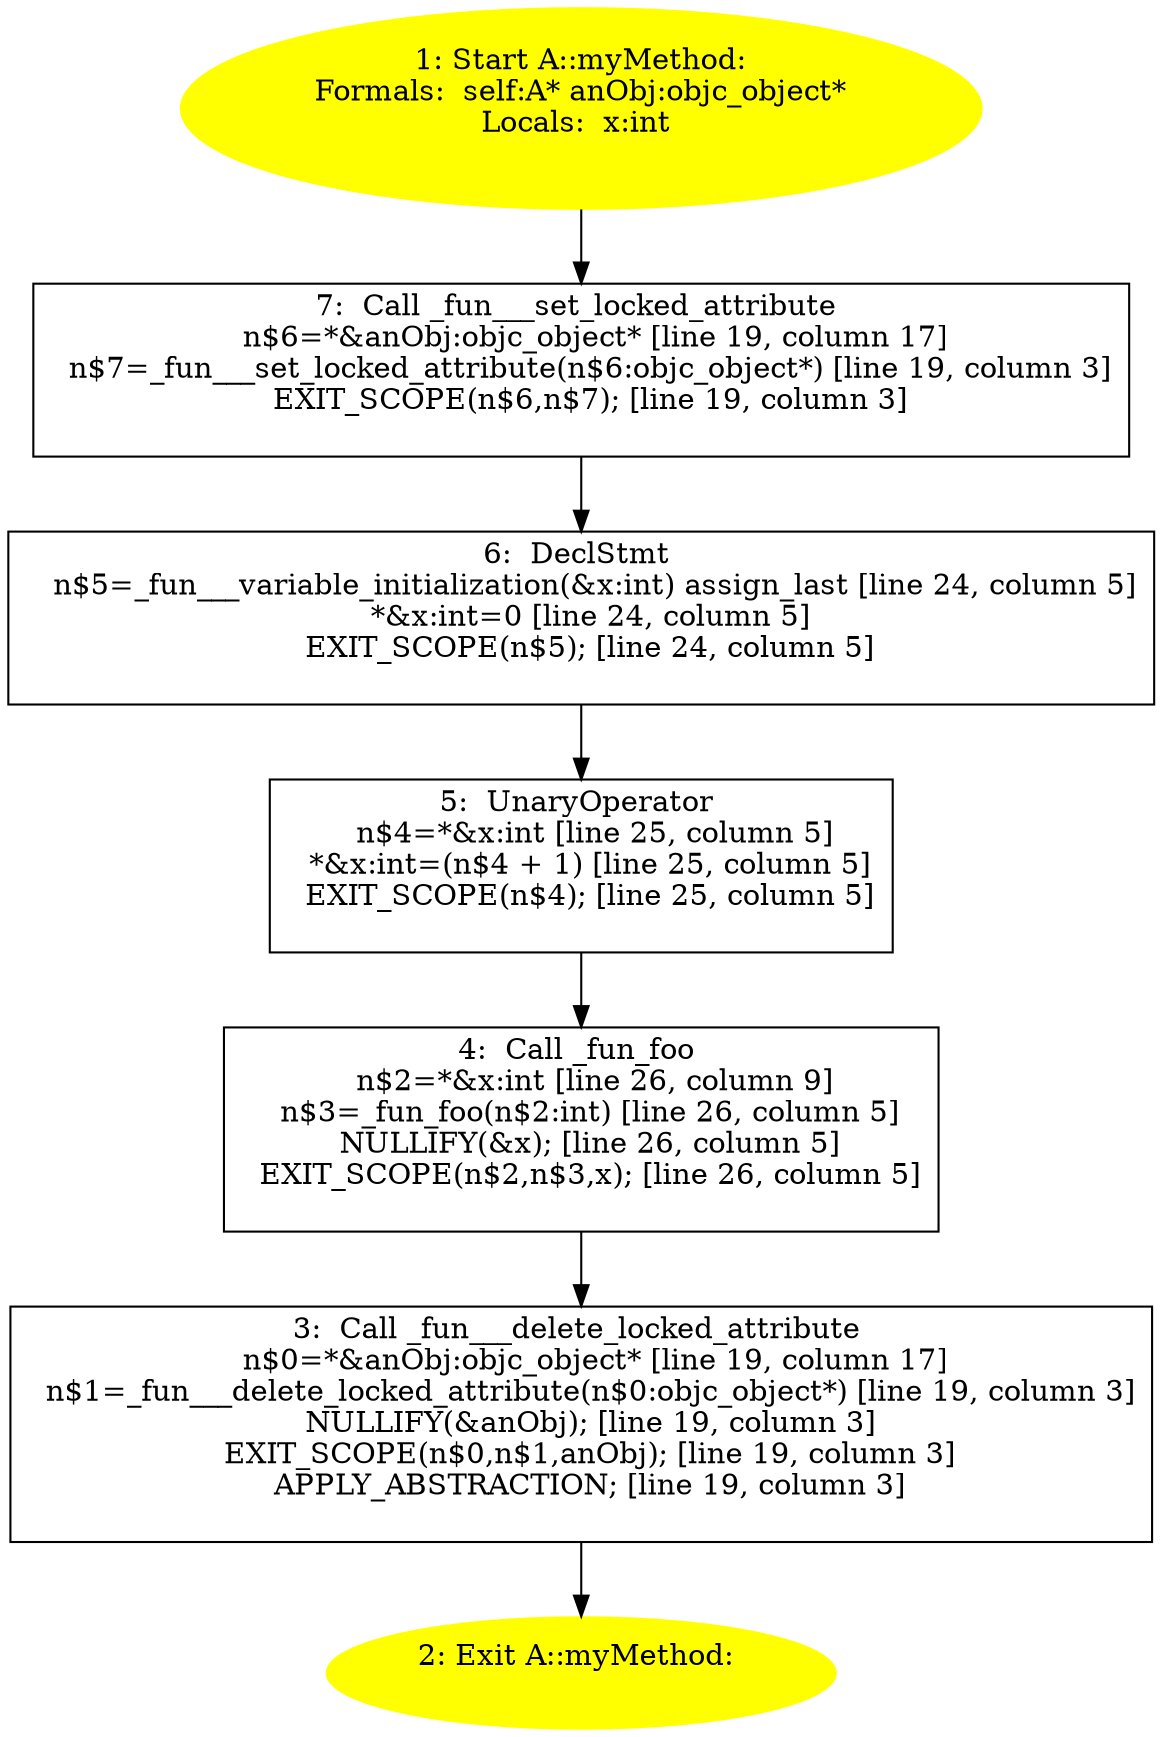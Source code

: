 /* @generated */
digraph cfg {
"myMethod:#A(struct objc_object)#instance.6280971b05d6b617955d8216a04fe405_1" [label="1: Start A::myMethod:\nFormals:  self:A* anObj:objc_object*\nLocals:  x:int \n  " color=yellow style=filled]
	

	 "myMethod:#A(struct objc_object)#instance.6280971b05d6b617955d8216a04fe405_1" -> "myMethod:#A(struct objc_object)#instance.6280971b05d6b617955d8216a04fe405_7" ;
"myMethod:#A(struct objc_object)#instance.6280971b05d6b617955d8216a04fe405_2" [label="2: Exit A::myMethod: \n  " color=yellow style=filled]
	

"myMethod:#A(struct objc_object)#instance.6280971b05d6b617955d8216a04fe405_3" [label="3:  Call _fun___delete_locked_attribute \n   n$0=*&anObj:objc_object* [line 19, column 17]\n  n$1=_fun___delete_locked_attribute(n$0:objc_object*) [line 19, column 3]\n  NULLIFY(&anObj); [line 19, column 3]\n  EXIT_SCOPE(n$0,n$1,anObj); [line 19, column 3]\n  APPLY_ABSTRACTION; [line 19, column 3]\n " shape="box"]
	

	 "myMethod:#A(struct objc_object)#instance.6280971b05d6b617955d8216a04fe405_3" -> "myMethod:#A(struct objc_object)#instance.6280971b05d6b617955d8216a04fe405_2" ;
"myMethod:#A(struct objc_object)#instance.6280971b05d6b617955d8216a04fe405_4" [label="4:  Call _fun_foo \n   n$2=*&x:int [line 26, column 9]\n  n$3=_fun_foo(n$2:int) [line 26, column 5]\n  NULLIFY(&x); [line 26, column 5]\n  EXIT_SCOPE(n$2,n$3,x); [line 26, column 5]\n " shape="box"]
	

	 "myMethod:#A(struct objc_object)#instance.6280971b05d6b617955d8216a04fe405_4" -> "myMethod:#A(struct objc_object)#instance.6280971b05d6b617955d8216a04fe405_3" ;
"myMethod:#A(struct objc_object)#instance.6280971b05d6b617955d8216a04fe405_5" [label="5:  UnaryOperator \n   n$4=*&x:int [line 25, column 5]\n  *&x:int=(n$4 + 1) [line 25, column 5]\n  EXIT_SCOPE(n$4); [line 25, column 5]\n " shape="box"]
	

	 "myMethod:#A(struct objc_object)#instance.6280971b05d6b617955d8216a04fe405_5" -> "myMethod:#A(struct objc_object)#instance.6280971b05d6b617955d8216a04fe405_4" ;
"myMethod:#A(struct objc_object)#instance.6280971b05d6b617955d8216a04fe405_6" [label="6:  DeclStmt \n   n$5=_fun___variable_initialization(&x:int) assign_last [line 24, column 5]\n  *&x:int=0 [line 24, column 5]\n  EXIT_SCOPE(n$5); [line 24, column 5]\n " shape="box"]
	

	 "myMethod:#A(struct objc_object)#instance.6280971b05d6b617955d8216a04fe405_6" -> "myMethod:#A(struct objc_object)#instance.6280971b05d6b617955d8216a04fe405_5" ;
"myMethod:#A(struct objc_object)#instance.6280971b05d6b617955d8216a04fe405_7" [label="7:  Call _fun___set_locked_attribute \n   n$6=*&anObj:objc_object* [line 19, column 17]\n  n$7=_fun___set_locked_attribute(n$6:objc_object*) [line 19, column 3]\n  EXIT_SCOPE(n$6,n$7); [line 19, column 3]\n " shape="box"]
	

	 "myMethod:#A(struct objc_object)#instance.6280971b05d6b617955d8216a04fe405_7" -> "myMethod:#A(struct objc_object)#instance.6280971b05d6b617955d8216a04fe405_6" ;
}
